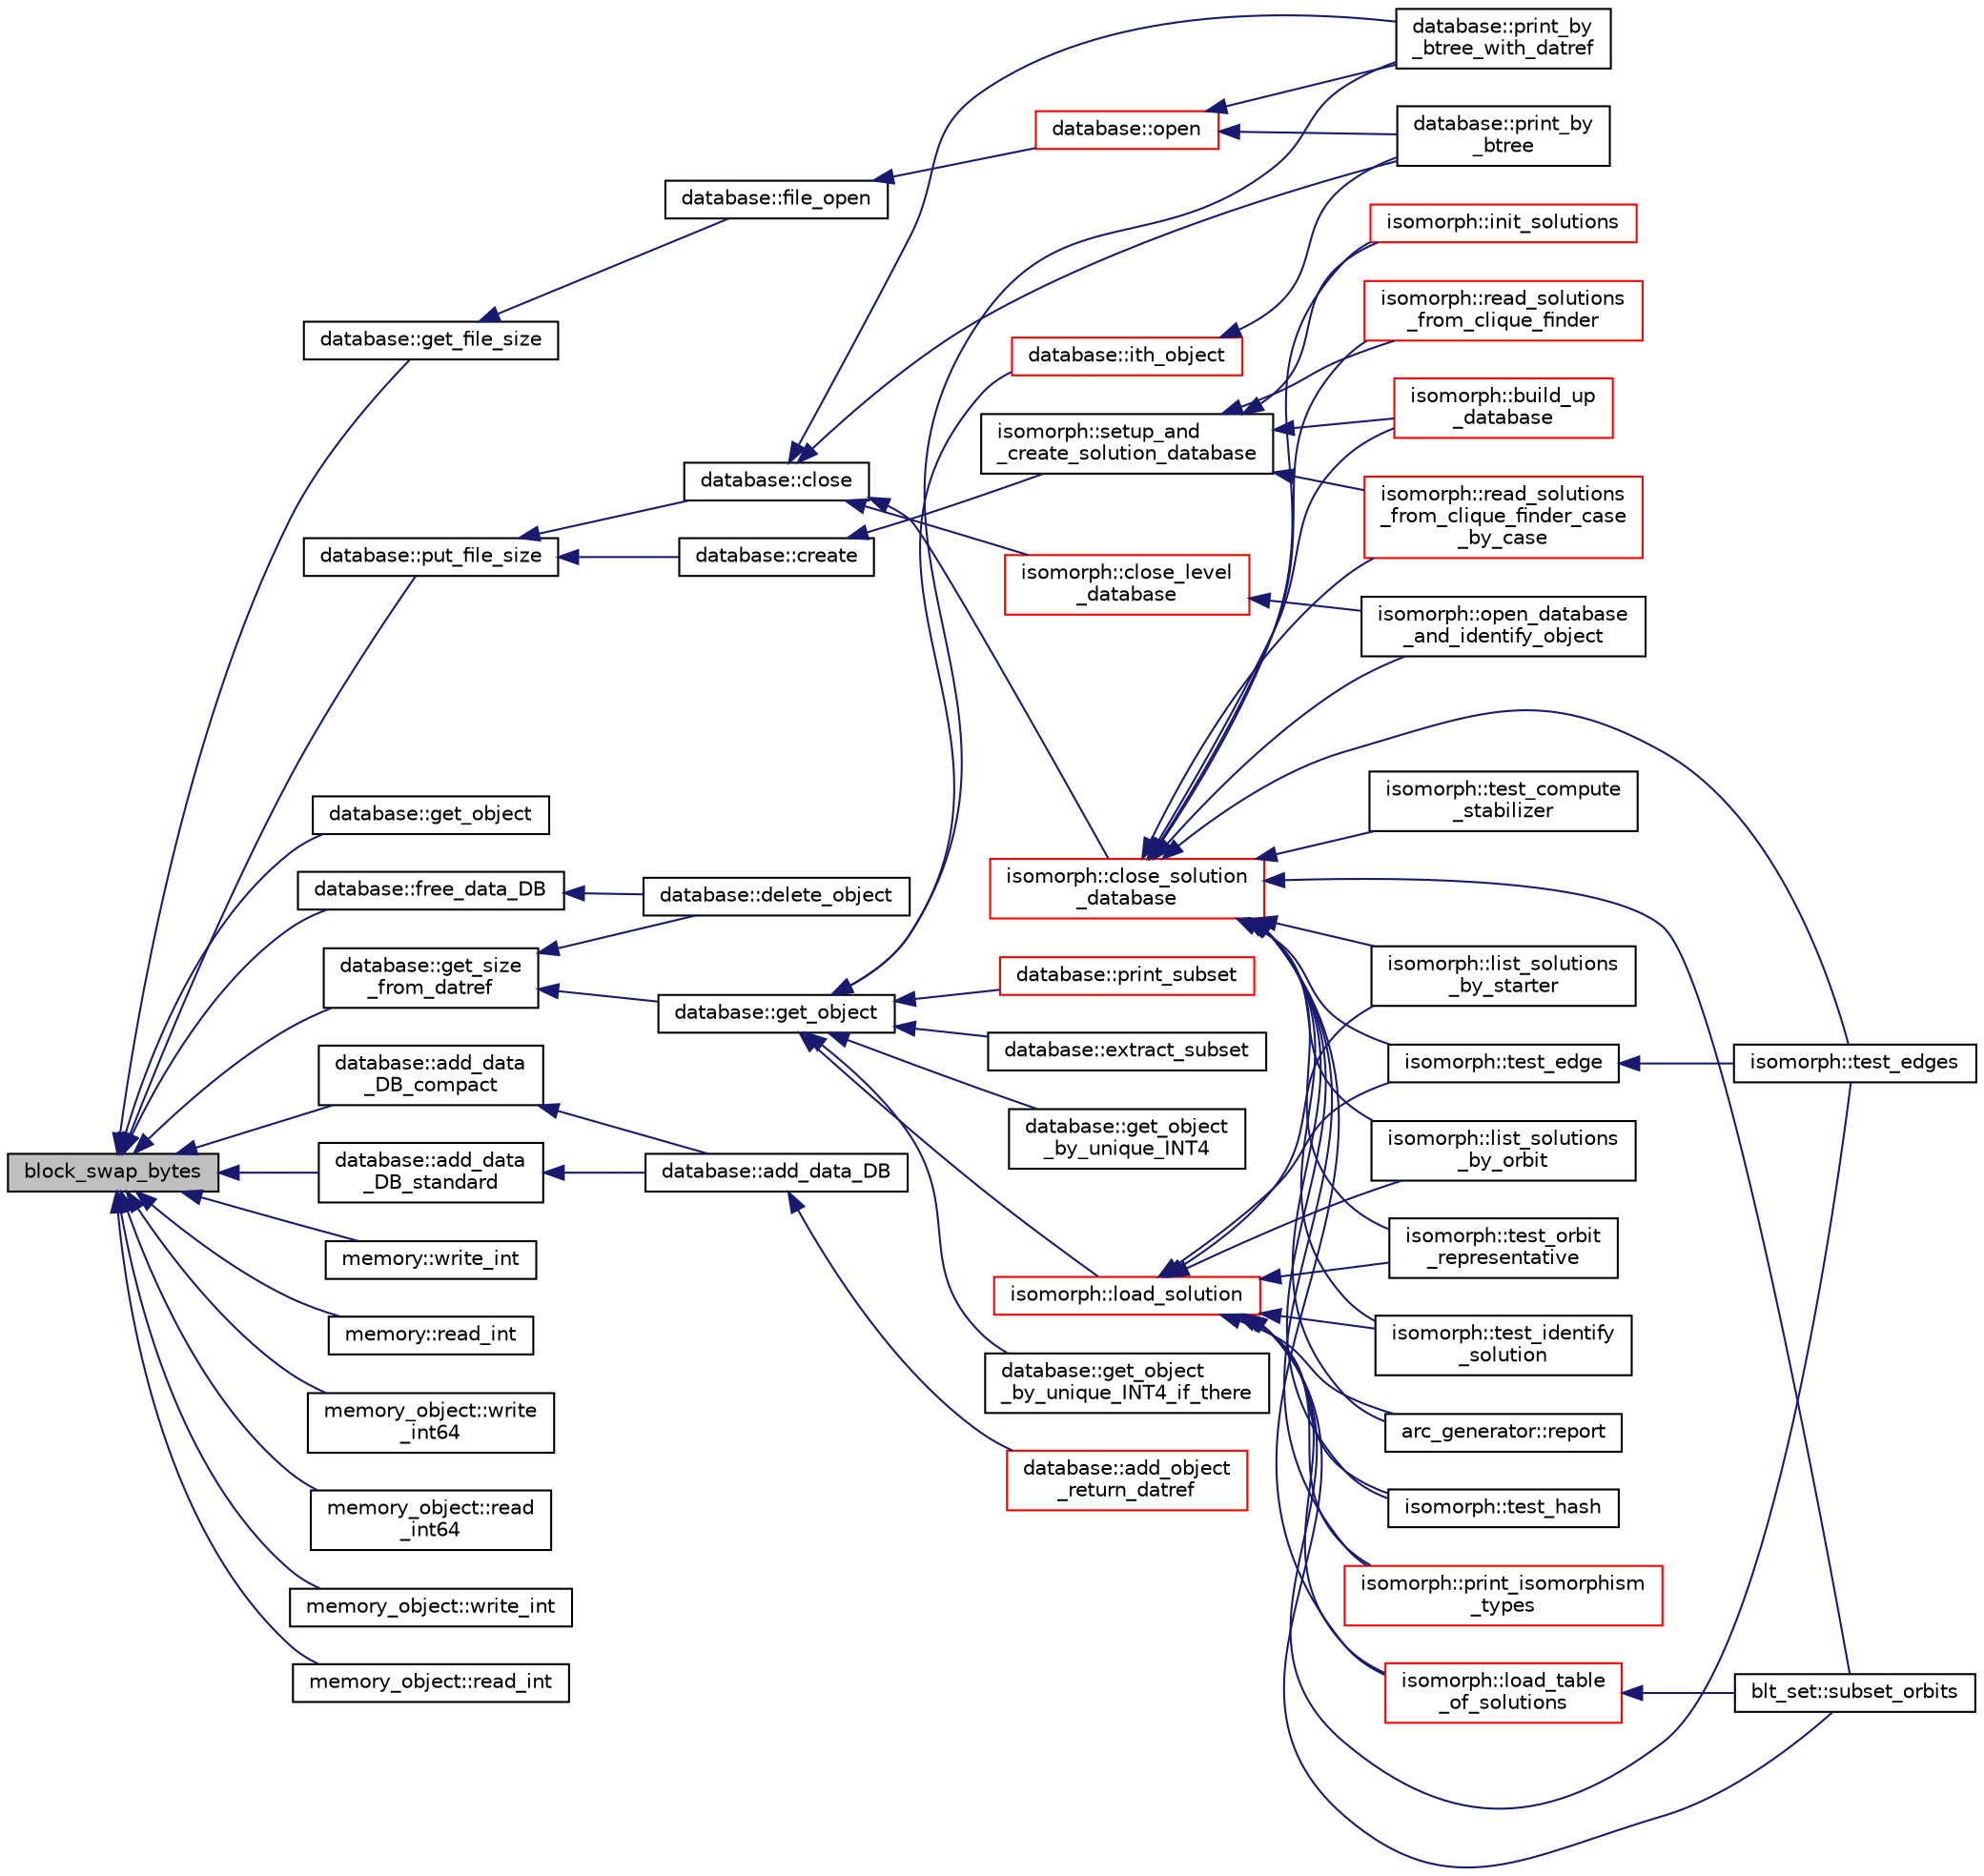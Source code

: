 digraph "block_swap_bytes"
{
  edge [fontname="Helvetica",fontsize="10",labelfontname="Helvetica",labelfontsize="10"];
  node [fontname="Helvetica",fontsize="10",shape=record];
  rankdir="LR";
  Node11 [label="block_swap_bytes",height=0.2,width=0.4,color="black", fillcolor="grey75", style="filled", fontcolor="black"];
  Node11 -> Node12 [dir="back",color="midnightblue",fontsize="10",style="solid",fontname="Helvetica"];
  Node12 [label="database::put_file_size",height=0.2,width=0.4,color="black", fillcolor="white", style="filled",URL="$db/d72/classdatabase.html#a3490df2b9feac3d2cfab8a5d00033ab4"];
  Node12 -> Node13 [dir="back",color="midnightblue",fontsize="10",style="solid",fontname="Helvetica"];
  Node13 [label="database::create",height=0.2,width=0.4,color="black", fillcolor="white", style="filled",URL="$db/d72/classdatabase.html#a41d486156468426370c803bea3976cf1"];
  Node13 -> Node14 [dir="back",color="midnightblue",fontsize="10",style="solid",fontname="Helvetica"];
  Node14 [label="isomorph::setup_and\l_create_solution_database",height=0.2,width=0.4,color="black", fillcolor="white", style="filled",URL="$d3/d5f/classisomorph.html#a810a22dfde3c43272107c743ec819b0e"];
  Node14 -> Node15 [dir="back",color="midnightblue",fontsize="10",style="solid",fontname="Helvetica"];
  Node15 [label="isomorph::init_solutions",height=0.2,width=0.4,color="red", fillcolor="white", style="filled",URL="$d3/d5f/classisomorph.html#a729746a01bd45d55565d0a11cda9e9a3"];
  Node14 -> Node17 [dir="back",color="midnightblue",fontsize="10",style="solid",fontname="Helvetica"];
  Node17 [label="isomorph::read_solutions\l_from_clique_finder_case\l_by_case",height=0.2,width=0.4,color="red", fillcolor="white", style="filled",URL="$d3/d5f/classisomorph.html#a65bc5ec528f741a1b01cdd606dfed579"];
  Node14 -> Node22 [dir="back",color="midnightblue",fontsize="10",style="solid",fontname="Helvetica"];
  Node22 [label="isomorph::read_solutions\l_from_clique_finder",height=0.2,width=0.4,color="red", fillcolor="white", style="filled",URL="$d3/d5f/classisomorph.html#a14c4ac27b0d97d338e14ac0d183c5c64"];
  Node14 -> Node24 [dir="back",color="midnightblue",fontsize="10",style="solid",fontname="Helvetica"];
  Node24 [label="isomorph::build_up\l_database",height=0.2,width=0.4,color="red", fillcolor="white", style="filled",URL="$d3/d5f/classisomorph.html#a40bea8f733a5855879f927fc73324384"];
  Node12 -> Node29 [dir="back",color="midnightblue",fontsize="10",style="solid",fontname="Helvetica"];
  Node29 [label="database::close",height=0.2,width=0.4,color="black", fillcolor="white", style="filled",URL="$db/d72/classdatabase.html#acdc74d15f711cab1c165989723d45caf"];
  Node29 -> Node30 [dir="back",color="midnightblue",fontsize="10",style="solid",fontname="Helvetica"];
  Node30 [label="database::print_by\l_btree",height=0.2,width=0.4,color="black", fillcolor="white", style="filled",URL="$db/d72/classdatabase.html#ac45ae44f2a861557ced6e5ab7c146717"];
  Node29 -> Node31 [dir="back",color="midnightblue",fontsize="10",style="solid",fontname="Helvetica"];
  Node31 [label="database::print_by\l_btree_with_datref",height=0.2,width=0.4,color="black", fillcolor="white", style="filled",URL="$db/d72/classdatabase.html#af84030a29b31944d6763974ac4f774b5"];
  Node29 -> Node32 [dir="back",color="midnightblue",fontsize="10",style="solid",fontname="Helvetica"];
  Node32 [label="isomorph::close_solution\l_database",height=0.2,width=0.4,color="red", fillcolor="white", style="filled",URL="$d3/d5f/classisomorph.html#a4219716e51f60288361e06dd0e91810b"];
  Node32 -> Node33 [dir="back",color="midnightblue",fontsize="10",style="solid",fontname="Helvetica"];
  Node33 [label="blt_set::subset_orbits",height=0.2,width=0.4,color="black", fillcolor="white", style="filled",URL="$d1/d3d/classblt__set.html#af8f79fc4346244acfa0e2c2d23c36993"];
  Node32 -> Node34 [dir="back",color="midnightblue",fontsize="10",style="solid",fontname="Helvetica"];
  Node34 [label="arc_generator::report",height=0.2,width=0.4,color="black", fillcolor="white", style="filled",URL="$d4/d21/classarc__generator.html#a650f715bb3eec8fd1057e07e5b384f9a"];
  Node32 -> Node35 [dir="back",color="midnightblue",fontsize="10",style="solid",fontname="Helvetica"];
  Node35 [label="isomorph::load_table\l_of_solutions",height=0.2,width=0.4,color="red", fillcolor="white", style="filled",URL="$d3/d5f/classisomorph.html#a21ab5aba74a200b9abf041dc5206821a"];
  Node35 -> Node33 [dir="back",color="midnightblue",fontsize="10",style="solid",fontname="Helvetica"];
  Node32 -> Node43 [dir="back",color="midnightblue",fontsize="10",style="solid",fontname="Helvetica"];
  Node43 [label="isomorph::list_solutions\l_by_starter",height=0.2,width=0.4,color="black", fillcolor="white", style="filled",URL="$d3/d5f/classisomorph.html#a9c40f343f1a3e5fc177e5121bc809b06"];
  Node32 -> Node44 [dir="back",color="midnightblue",fontsize="10",style="solid",fontname="Helvetica"];
  Node44 [label="isomorph::list_solutions\l_by_orbit",height=0.2,width=0.4,color="black", fillcolor="white", style="filled",URL="$d3/d5f/classisomorph.html#adefb1a89c097c284d29f92d5fc58ebfa"];
  Node32 -> Node45 [dir="back",color="midnightblue",fontsize="10",style="solid",fontname="Helvetica"];
  Node45 [label="isomorph::test_orbit\l_representative",height=0.2,width=0.4,color="black", fillcolor="white", style="filled",URL="$d3/d5f/classisomorph.html#a5f165aa61a0d6b349da5a6117135f6c0"];
  Node32 -> Node46 [dir="back",color="midnightblue",fontsize="10",style="solid",fontname="Helvetica"];
  Node46 [label="isomorph::test_identify\l_solution",height=0.2,width=0.4,color="black", fillcolor="white", style="filled",URL="$d3/d5f/classisomorph.html#aa2c95f309e3283179e87bbbd83bfdc7d"];
  Node32 -> Node47 [dir="back",color="midnightblue",fontsize="10",style="solid",fontname="Helvetica"];
  Node47 [label="isomorph::test_compute\l_stabilizer",height=0.2,width=0.4,color="black", fillcolor="white", style="filled",URL="$d3/d5f/classisomorph.html#a72cd06f32311c44eb09dd73faa36b748"];
  Node32 -> Node48 [dir="back",color="midnightblue",fontsize="10",style="solid",fontname="Helvetica"];
  Node48 [label="isomorph::test_edges",height=0.2,width=0.4,color="black", fillcolor="white", style="filled",URL="$d3/d5f/classisomorph.html#ad23507927d8f7698073475d12b2a85bc"];
  Node32 -> Node49 [dir="back",color="midnightblue",fontsize="10",style="solid",fontname="Helvetica"];
  Node49 [label="isomorph::test_edge",height=0.2,width=0.4,color="black", fillcolor="white", style="filled",URL="$d3/d5f/classisomorph.html#a591165fa287477b480f5b7081198ba46"];
  Node49 -> Node48 [dir="back",color="midnightblue",fontsize="10",style="solid",fontname="Helvetica"];
  Node32 -> Node50 [dir="back",color="midnightblue",fontsize="10",style="solid",fontname="Helvetica"];
  Node50 [label="isomorph::test_hash",height=0.2,width=0.4,color="black", fillcolor="white", style="filled",URL="$d3/d5f/classisomorph.html#a53560280664b268a0500d26c801b1e68"];
  Node32 -> Node51 [dir="back",color="midnightblue",fontsize="10",style="solid",fontname="Helvetica"];
  Node51 [label="isomorph::open_database\l_and_identify_object",height=0.2,width=0.4,color="black", fillcolor="white", style="filled",URL="$d3/d5f/classisomorph.html#aa4e387f26f609fc9379d2e01f6cc27d0"];
  Node32 -> Node15 [dir="back",color="midnightblue",fontsize="10",style="solid",fontname="Helvetica"];
  Node32 -> Node17 [dir="back",color="midnightblue",fontsize="10",style="solid",fontname="Helvetica"];
  Node32 -> Node22 [dir="back",color="midnightblue",fontsize="10",style="solid",fontname="Helvetica"];
  Node32 -> Node24 [dir="back",color="midnightblue",fontsize="10",style="solid",fontname="Helvetica"];
  Node32 -> Node52 [dir="back",color="midnightblue",fontsize="10",style="solid",fontname="Helvetica"];
  Node52 [label="isomorph::print_isomorphism\l_types",height=0.2,width=0.4,color="red", fillcolor="white", style="filled",URL="$d3/d5f/classisomorph.html#abbcd12f6434585951a5532d0b2467a00"];
  Node29 -> Node57 [dir="back",color="midnightblue",fontsize="10",style="solid",fontname="Helvetica"];
  Node57 [label="isomorph::close_level\l_database",height=0.2,width=0.4,color="red", fillcolor="white", style="filled",URL="$d3/d5f/classisomorph.html#aeca68d029ae707d3a6c6d4293b7086c8"];
  Node57 -> Node51 [dir="back",color="midnightblue",fontsize="10",style="solid",fontname="Helvetica"];
  Node11 -> Node58 [dir="back",color="midnightblue",fontsize="10",style="solid",fontname="Helvetica"];
  Node58 [label="database::get_file_size",height=0.2,width=0.4,color="black", fillcolor="white", style="filled",URL="$db/d72/classdatabase.html#a3f59b9585dfaa4c0f45c00388a128aaf"];
  Node58 -> Node59 [dir="back",color="midnightblue",fontsize="10",style="solid",fontname="Helvetica"];
  Node59 [label="database::file_open",height=0.2,width=0.4,color="black", fillcolor="white", style="filled",URL="$db/d72/classdatabase.html#a33494febd887d058f862ef6001d4a044"];
  Node59 -> Node60 [dir="back",color="midnightblue",fontsize="10",style="solid",fontname="Helvetica"];
  Node60 [label="database::open",height=0.2,width=0.4,color="red", fillcolor="white", style="filled",URL="$db/d72/classdatabase.html#a65e8eccf98ecab4d55fb25bacaae6a19"];
  Node60 -> Node30 [dir="back",color="midnightblue",fontsize="10",style="solid",fontname="Helvetica"];
  Node60 -> Node31 [dir="back",color="midnightblue",fontsize="10",style="solid",fontname="Helvetica"];
  Node11 -> Node67 [dir="back",color="midnightblue",fontsize="10",style="solid",fontname="Helvetica"];
  Node67 [label="database::get_object",height=0.2,width=0.4,color="black", fillcolor="white", style="filled",URL="$db/d72/classdatabase.html#af183761e73fedbd560d9545a36060efc"];
  Node11 -> Node68 [dir="back",color="midnightblue",fontsize="10",style="solid",fontname="Helvetica"];
  Node68 [label="database::get_size\l_from_datref",height=0.2,width=0.4,color="black", fillcolor="white", style="filled",URL="$db/d72/classdatabase.html#ae71e4c19b07a2d67682fbd4b069e9a7e"];
  Node68 -> Node69 [dir="back",color="midnightblue",fontsize="10",style="solid",fontname="Helvetica"];
  Node69 [label="database::delete_object",height=0.2,width=0.4,color="black", fillcolor="white", style="filled",URL="$db/d72/classdatabase.html#a69f061ffa820d1926718dafad5f5513c"];
  Node68 -> Node70 [dir="back",color="midnightblue",fontsize="10",style="solid",fontname="Helvetica"];
  Node70 [label="database::get_object",height=0.2,width=0.4,color="black", fillcolor="white", style="filled",URL="$db/d72/classdatabase.html#a2f58ec1301addabc2fb6544038e108c6"];
  Node70 -> Node71 [dir="back",color="midnightblue",fontsize="10",style="solid",fontname="Helvetica"];
  Node71 [label="database::get_object\l_by_unique_INT4",height=0.2,width=0.4,color="black", fillcolor="white", style="filled",URL="$db/d72/classdatabase.html#ab93d6176bca88b2eb9356566a25ef6be"];
  Node70 -> Node72 [dir="back",color="midnightblue",fontsize="10",style="solid",fontname="Helvetica"];
  Node72 [label="database::get_object\l_by_unique_INT4_if_there",height=0.2,width=0.4,color="black", fillcolor="white", style="filled",URL="$db/d72/classdatabase.html#a0d275df405adfb8ccfb78423cd722f4b"];
  Node70 -> Node73 [dir="back",color="midnightblue",fontsize="10",style="solid",fontname="Helvetica"];
  Node73 [label="database::ith_object",height=0.2,width=0.4,color="red", fillcolor="white", style="filled",URL="$db/d72/classdatabase.html#a1516bb38a4c846172354291271700d07"];
  Node73 -> Node30 [dir="back",color="midnightblue",fontsize="10",style="solid",fontname="Helvetica"];
  Node70 -> Node31 [dir="back",color="midnightblue",fontsize="10",style="solid",fontname="Helvetica"];
  Node70 -> Node92 [dir="back",color="midnightblue",fontsize="10",style="solid",fontname="Helvetica"];
  Node92 [label="database::print_subset",height=0.2,width=0.4,color="red", fillcolor="white", style="filled",URL="$db/d72/classdatabase.html#a8b454f5428b3f00a2de497f21d73f3fa"];
  Node70 -> Node96 [dir="back",color="midnightblue",fontsize="10",style="solid",fontname="Helvetica"];
  Node96 [label="database::extract_subset",height=0.2,width=0.4,color="black", fillcolor="white", style="filled",URL="$db/d72/classdatabase.html#abeb9113b3b9f544afe25bd16fd69662d"];
  Node70 -> Node97 [dir="back",color="midnightblue",fontsize="10",style="solid",fontname="Helvetica"];
  Node97 [label="isomorph::load_solution",height=0.2,width=0.4,color="red", fillcolor="white", style="filled",URL="$d3/d5f/classisomorph.html#a18df8e5d8ba2c2fe7c6d59a2d42768a5"];
  Node97 -> Node33 [dir="back",color="midnightblue",fontsize="10",style="solid",fontname="Helvetica"];
  Node97 -> Node34 [dir="back",color="midnightblue",fontsize="10",style="solid",fontname="Helvetica"];
  Node97 -> Node35 [dir="back",color="midnightblue",fontsize="10",style="solid",fontname="Helvetica"];
  Node97 -> Node43 [dir="back",color="midnightblue",fontsize="10",style="solid",fontname="Helvetica"];
  Node97 -> Node44 [dir="back",color="midnightblue",fontsize="10",style="solid",fontname="Helvetica"];
  Node97 -> Node45 [dir="back",color="midnightblue",fontsize="10",style="solid",fontname="Helvetica"];
  Node97 -> Node46 [dir="back",color="midnightblue",fontsize="10",style="solid",fontname="Helvetica"];
  Node97 -> Node48 [dir="back",color="midnightblue",fontsize="10",style="solid",fontname="Helvetica"];
  Node97 -> Node49 [dir="back",color="midnightblue",fontsize="10",style="solid",fontname="Helvetica"];
  Node97 -> Node50 [dir="back",color="midnightblue",fontsize="10",style="solid",fontname="Helvetica"];
  Node97 -> Node52 [dir="back",color="midnightblue",fontsize="10",style="solid",fontname="Helvetica"];
  Node11 -> Node106 [dir="back",color="midnightblue",fontsize="10",style="solid",fontname="Helvetica"];
  Node106 [label="database::add_data\l_DB_standard",height=0.2,width=0.4,color="black", fillcolor="white", style="filled",URL="$db/d72/classdatabase.html#a0f0ab218eb0f06da37f06906663db6eb"];
  Node106 -> Node107 [dir="back",color="midnightblue",fontsize="10",style="solid",fontname="Helvetica"];
  Node107 [label="database::add_data_DB",height=0.2,width=0.4,color="black", fillcolor="white", style="filled",URL="$db/d72/classdatabase.html#ab1a4122dfc06c6e79343fda437c05ed5"];
  Node107 -> Node108 [dir="back",color="midnightblue",fontsize="10",style="solid",fontname="Helvetica"];
  Node108 [label="database::add_object\l_return_datref",height=0.2,width=0.4,color="red", fillcolor="white", style="filled",URL="$db/d72/classdatabase.html#a6b0c2e6ebb9938c57ce826647ed1ad40"];
  Node11 -> Node112 [dir="back",color="midnightblue",fontsize="10",style="solid",fontname="Helvetica"];
  Node112 [label="database::add_data\l_DB_compact",height=0.2,width=0.4,color="black", fillcolor="white", style="filled",URL="$db/d72/classdatabase.html#a31e32de1b8d81c97549b8c74ea678904"];
  Node112 -> Node107 [dir="back",color="midnightblue",fontsize="10",style="solid",fontname="Helvetica"];
  Node11 -> Node113 [dir="back",color="midnightblue",fontsize="10",style="solid",fontname="Helvetica"];
  Node113 [label="database::free_data_DB",height=0.2,width=0.4,color="black", fillcolor="white", style="filled",URL="$db/d72/classdatabase.html#a45b6fb10b6810c9770748e7f9dda8377"];
  Node113 -> Node69 [dir="back",color="midnightblue",fontsize="10",style="solid",fontname="Helvetica"];
  Node11 -> Node114 [dir="back",color="midnightblue",fontsize="10",style="solid",fontname="Helvetica"];
  Node114 [label="memory::write_int",height=0.2,width=0.4,color="black", fillcolor="white", style="filled",URL="$d8/d99/classmemory.html#ad2bea2174f3f88051d259aa8b293bb4d"];
  Node11 -> Node115 [dir="back",color="midnightblue",fontsize="10",style="solid",fontname="Helvetica"];
  Node115 [label="memory::read_int",height=0.2,width=0.4,color="black", fillcolor="white", style="filled",URL="$d8/d99/classmemory.html#a2f9fe96745aaab0aebf075ab9d5fc43e"];
  Node11 -> Node116 [dir="back",color="midnightblue",fontsize="10",style="solid",fontname="Helvetica"];
  Node116 [label="memory_object::write\l_int64",height=0.2,width=0.4,color="black", fillcolor="white", style="filled",URL="$d8/d67/classmemory__object.html#aace89309983982f60d83562b1a19401b"];
  Node11 -> Node117 [dir="back",color="midnightblue",fontsize="10",style="solid",fontname="Helvetica"];
  Node117 [label="memory_object::read\l_int64",height=0.2,width=0.4,color="black", fillcolor="white", style="filled",URL="$d8/d67/classmemory__object.html#a87244ab7abe1740f52575bc0e1760e93"];
  Node11 -> Node118 [dir="back",color="midnightblue",fontsize="10",style="solid",fontname="Helvetica"];
  Node118 [label="memory_object::write_int",height=0.2,width=0.4,color="black", fillcolor="white", style="filled",URL="$d8/d67/classmemory__object.html#ac64fbf0d109921cda07123999b0ac486"];
  Node11 -> Node119 [dir="back",color="midnightblue",fontsize="10",style="solid",fontname="Helvetica"];
  Node119 [label="memory_object::read_int",height=0.2,width=0.4,color="black", fillcolor="white", style="filled",URL="$d8/d67/classmemory__object.html#a6aaa53a5e94345b5a0343a07d32f20b4"];
}
